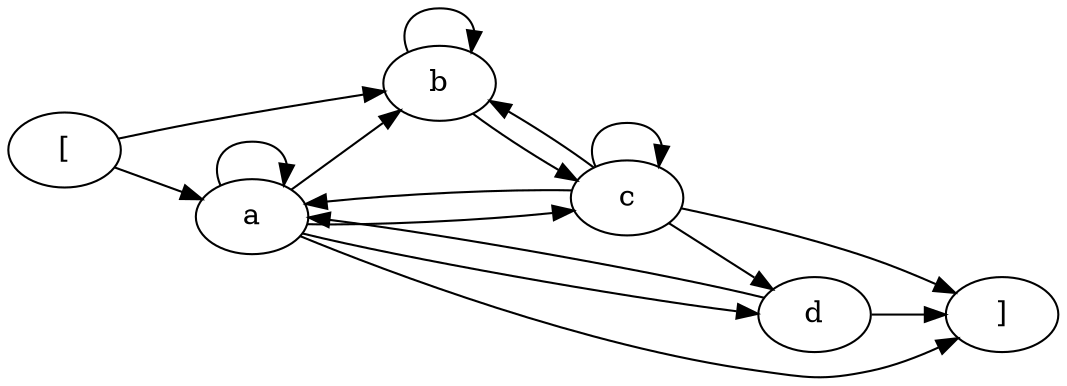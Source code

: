 digraph G {
rankdir = LR
label = "";
esg0_vertex0 -> esg0_vertex1;
esg0_vertex0 -> esg0_vertex2;
esg0_vertex4 -> esg0_vertex5;
esg0_vertex3 -> esg0_vertex5;
esg0_vertex1 -> esg0_vertex5;
esg0_vertex1 -> esg0_vertex2;
esg0_vertex2 -> esg0_vertex3;
esg0_vertex3 -> esg0_vertex4;
esg0_vertex1 -> esg0_vertex3;
esg0_vertex1 -> esg0_vertex4;
esg0_vertex4 -> esg0_vertex1;
esg0_vertex3 -> esg0_vertex1;
esg0_vertex3 -> esg0_vertex2;
esg0_vertex1 -> esg0_vertex1;
esg0_vertex2 -> esg0_vertex2;
esg0_vertex3 -> esg0_vertex3;
esg0_vertex0 [label = "["]
esg0_vertex1 [label = "a"]
esg0_vertex2 [label = "b"]
esg0_vertex4 [label = "d"]
esg0_vertex5 [label = "]"]
esg0_vertex3 [label = "c"]
}
